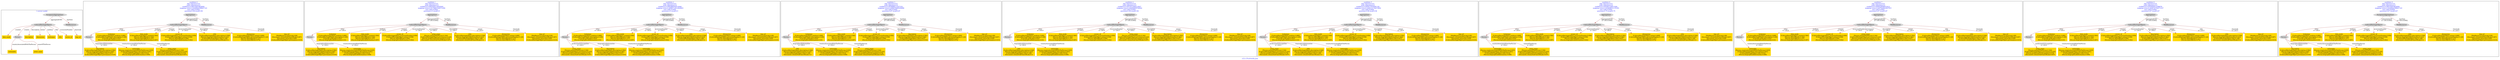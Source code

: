 digraph n0 {
fontcolor="blue"
remincross="true"
label="s12-s-19-artworks.json"
subgraph cluster_0 {
label="1-correct model"
n2[style="filled",color="white",fillcolor="lightgray",label="CulturalHeritageObject1"];
n3[shape="plaintext",style="filled",fillcolor="gold",label="date_made"];
n4[style="filled",color="white",fillcolor="lightgray",label="Person1"];
n5[shape="plaintext",style="filled",fillcolor="gold",label="description"];
n6[shape="plaintext",style="filled",fillcolor="gold",label="dimensions"];
n7[shape="plaintext",style="filled",fillcolor="gold",label="technique"];
n8[shape="plaintext",style="filled",fillcolor="gold",label="title"];
n9[shape="plaintext",style="filled",fillcolor="gold",label="access_id"];
n10[shape="plaintext",style="filled",fillcolor="gold",label="nationality"];
n11[shape="plaintext",style="filled",fillcolor="gold",label="artist_name"];
n12[style="filled",color="white",fillcolor="lightgray",label="EuropeanaAggregation1"];
n13[style="filled",color="white",fillcolor="lightgray",label="WebResource1"];
n14[shape="plaintext",style="filled",fillcolor="gold",label="img_url"];
}
subgraph cluster_1 {
label="candidate 0\nlink coherence:0.0\nnode coherence:0.0\nconfidence:0.664164878626081\nmapping score:0.33249940398647143\ncost:1200.010002\n-precision:0.58-recall:0.58"
n16[style="filled",color="white",fillcolor="lightgray",label="CulturalHeritageObject1"];
n17[style="filled",color="white",fillcolor="lightgray",label="Person1"];
n18[style="filled",color="white",fillcolor="lightgray",label="Aggregation1"];
n19[style="filled",color="white",fillcolor="lightgray",label="WebResource1"];
n20[shape="plaintext",style="filled",fillcolor="gold",label="technique\n[CulturalHeritageObject,medium,0.689]\n[CulturalHeritageObject,description,0.249]\n[Concept,prefLabel,0.032]\n[Person,biographicalInformation,0.03]"];
n21[shape="plaintext",style="filled",fillcolor="gold",label="img_url\n[WebResource,classLink,0.89]\n[Document,columnSubClassOfLink,0.067]\n[Document,classLink,0.029]\n[CulturalHeritageObject,provenance,0.015]"];
n22[shape="plaintext",style="filled",fillcolor="gold",label="date_made\n[CulturalHeritageObject,created,0.584]\n[Person,dateOfDeath,0.162]\n[Person,dateOfBirth,0.157]\n[Person,biographicalInformation,0.097]"];
n23[shape="plaintext",style="filled",fillcolor="gold",label="access_id\n[CulturalHeritageObject,accessionNumber,0.956]\n[CulturalHeritageObject,extent,0.036]\n[Person,dateOfDeath,0.006]\n[Person,biographicalInformation,0.002]"];
n24[shape="plaintext",style="filled",fillcolor="gold",label="description\n[CulturalHeritageObject,description,0.592]\n[Person,biographicalInformation,0.362]\n[CulturalHeritageObject,title,0.027]\n[CulturalHeritageObject,provenance,0.019]"];
n25[shape="plaintext",style="filled",fillcolor="gold",label="nationality\n[Person,countryAssociatedWithThePerson,0.935]\n[CulturalHeritageObject,description,0.041]\n[CulturalHeritageObject,title,0.014]\n[Person,biographicalInformation,0.009]"];
n26[shape="plaintext",style="filled",fillcolor="gold",label="title\n[CulturalHeritageObject,description,0.548]\n[Person,biographicalInformation,0.223]\n[CulturalHeritageObject,title,0.128]\n[Document,columnSubClassOfLink,0.1]"];
n27[shape="plaintext",style="filled",fillcolor="gold",label="dimensions\n[CulturalHeritageObject,extent,0.669]\n[CulturalHeritageObject,accessionNumber,0.129]\n[Person,dateOfDeath,0.127]\n[Person,dateOfBirth,0.074]"];
n28[shape="plaintext",style="filled",fillcolor="gold",label="artist_name\n[Person,nameOfThePerson,0.344]\n[CulturalHeritageObject,provenance,0.325]\n[Person,professionOrOccupation,0.274]\n[Document,columnSubClassOfLink,0.057]"];
}
subgraph cluster_2 {
label="candidate 1\nlink coherence:0.0\nnode coherence:0.0\nconfidence:0.6620265124638383\nmapping score:0.33178661526572384\ncost:1200.010002\n-precision:0.5-recall:0.5"
n30[style="filled",color="white",fillcolor="lightgray",label="CulturalHeritageObject1"];
n31[style="filled",color="white",fillcolor="lightgray",label="Person1"];
n32[style="filled",color="white",fillcolor="lightgray",label="Aggregation1"];
n33[style="filled",color="white",fillcolor="lightgray",label="WebResource1"];
n34[shape="plaintext",style="filled",fillcolor="gold",label="technique\n[CulturalHeritageObject,medium,0.689]\n[CulturalHeritageObject,description,0.249]\n[Concept,prefLabel,0.032]\n[Person,biographicalInformation,0.03]"];
n35[shape="plaintext",style="filled",fillcolor="gold",label="img_url\n[WebResource,classLink,0.89]\n[Document,columnSubClassOfLink,0.067]\n[Document,classLink,0.029]\n[CulturalHeritageObject,provenance,0.015]"];
n36[shape="plaintext",style="filled",fillcolor="gold",label="date_made\n[CulturalHeritageObject,created,0.584]\n[Person,dateOfDeath,0.162]\n[Person,dateOfBirth,0.157]\n[Person,biographicalInformation,0.097]"];
n37[shape="plaintext",style="filled",fillcolor="gold",label="access_id\n[CulturalHeritageObject,accessionNumber,0.956]\n[CulturalHeritageObject,extent,0.036]\n[Person,dateOfDeath,0.006]\n[Person,biographicalInformation,0.002]"];
n38[shape="plaintext",style="filled",fillcolor="gold",label="description\n[CulturalHeritageObject,description,0.592]\n[Person,biographicalInformation,0.362]\n[CulturalHeritageObject,title,0.027]\n[CulturalHeritageObject,provenance,0.019]"];
n39[shape="plaintext",style="filled",fillcolor="gold",label="artist_name\n[Person,nameOfThePerson,0.344]\n[CulturalHeritageObject,provenance,0.325]\n[Person,professionOrOccupation,0.274]\n[Document,columnSubClassOfLink,0.057]"];
n40[shape="plaintext",style="filled",fillcolor="gold",label="nationality\n[Person,countryAssociatedWithThePerson,0.935]\n[CulturalHeritageObject,description,0.041]\n[CulturalHeritageObject,title,0.014]\n[Person,biographicalInformation,0.009]"];
n41[shape="plaintext",style="filled",fillcolor="gold",label="title\n[CulturalHeritageObject,description,0.548]\n[Person,biographicalInformation,0.223]\n[CulturalHeritageObject,title,0.128]\n[Document,columnSubClassOfLink,0.1]"];
n42[shape="plaintext",style="filled",fillcolor="gold",label="dimensions\n[CulturalHeritageObject,extent,0.669]\n[CulturalHeritageObject,accessionNumber,0.129]\n[Person,dateOfDeath,0.127]\n[Person,dateOfBirth,0.074]"];
}
subgraph cluster_3 {
label="candidate 2\nlink coherence:0.0\nnode coherence:0.0\nconfidence:0.6563880540514648\nmapping score:0.32990712912826603\ncost:1200.010002\n-precision:0.5-recall:0.5"
n44[style="filled",color="white",fillcolor="lightgray",label="CulturalHeritageObject1"];
n45[style="filled",color="white",fillcolor="lightgray",label="Person1"];
n46[style="filled",color="white",fillcolor="lightgray",label="Aggregation1"];
n47[style="filled",color="white",fillcolor="lightgray",label="WebResource1"];
n48[shape="plaintext",style="filled",fillcolor="gold",label="technique\n[CulturalHeritageObject,medium,0.689]\n[CulturalHeritageObject,description,0.249]\n[Concept,prefLabel,0.032]\n[Person,biographicalInformation,0.03]"];
n49[shape="plaintext",style="filled",fillcolor="gold",label="img_url\n[WebResource,classLink,0.89]\n[Document,columnSubClassOfLink,0.067]\n[Document,classLink,0.029]\n[CulturalHeritageObject,provenance,0.015]"];
n50[shape="plaintext",style="filled",fillcolor="gold",label="date_made\n[CulturalHeritageObject,created,0.584]\n[Person,dateOfDeath,0.162]\n[Person,dateOfBirth,0.157]\n[Person,biographicalInformation,0.097]"];
n51[shape="plaintext",style="filled",fillcolor="gold",label="access_id\n[CulturalHeritageObject,accessionNumber,0.956]\n[CulturalHeritageObject,extent,0.036]\n[Person,dateOfDeath,0.006]\n[Person,biographicalInformation,0.002]"];
n52[shape="plaintext",style="filled",fillcolor="gold",label="artist_name\n[Person,nameOfThePerson,0.344]\n[CulturalHeritageObject,provenance,0.325]\n[Person,professionOrOccupation,0.274]\n[Document,columnSubClassOfLink,0.057]"];
n53[shape="plaintext",style="filled",fillcolor="gold",label="description\n[CulturalHeritageObject,description,0.592]\n[Person,biographicalInformation,0.362]\n[CulturalHeritageObject,title,0.027]\n[CulturalHeritageObject,provenance,0.019]"];
n54[shape="plaintext",style="filled",fillcolor="gold",label="nationality\n[Person,countryAssociatedWithThePerson,0.935]\n[CulturalHeritageObject,description,0.041]\n[CulturalHeritageObject,title,0.014]\n[Person,biographicalInformation,0.009]"];
n55[shape="plaintext",style="filled",fillcolor="gold",label="title\n[CulturalHeritageObject,description,0.548]\n[Person,biographicalInformation,0.223]\n[CulturalHeritageObject,title,0.128]\n[Document,columnSubClassOfLink,0.1]"];
n56[shape="plaintext",style="filled",fillcolor="gold",label="dimensions\n[CulturalHeritageObject,extent,0.669]\n[CulturalHeritageObject,accessionNumber,0.129]\n[Person,dateOfDeath,0.127]\n[Person,dateOfBirth,0.074]"];
}
subgraph cluster_4 {
label="candidate 3\nlink coherence:0.0\nnode coherence:0.0\nconfidence:0.6536896121837353\nmapping score:0.3290076485056896\ncost:1200.010002\n-precision:0.67-recall:0.67"
n58[style="filled",color="white",fillcolor="lightgray",label="CulturalHeritageObject1"];
n59[style="filled",color="white",fillcolor="lightgray",label="Person1"];
n60[style="filled",color="white",fillcolor="lightgray",label="Aggregation1"];
n61[style="filled",color="white",fillcolor="lightgray",label="WebResource1"];
n62[shape="plaintext",style="filled",fillcolor="gold",label="technique\n[CulturalHeritageObject,medium,0.689]\n[CulturalHeritageObject,description,0.249]\n[Concept,prefLabel,0.032]\n[Person,biographicalInformation,0.03]"];
n63[shape="plaintext",style="filled",fillcolor="gold",label="img_url\n[WebResource,classLink,0.89]\n[Document,columnSubClassOfLink,0.067]\n[Document,classLink,0.029]\n[CulturalHeritageObject,provenance,0.015]"];
n64[shape="plaintext",style="filled",fillcolor="gold",label="date_made\n[CulturalHeritageObject,created,0.584]\n[Person,dateOfDeath,0.162]\n[Person,dateOfBirth,0.157]\n[Person,biographicalInformation,0.097]"];
n65[shape="plaintext",style="filled",fillcolor="gold",label="access_id\n[CulturalHeritageObject,accessionNumber,0.956]\n[CulturalHeritageObject,extent,0.036]\n[Person,dateOfDeath,0.006]\n[Person,biographicalInformation,0.002]"];
n66[shape="plaintext",style="filled",fillcolor="gold",label="title\n[CulturalHeritageObject,description,0.548]\n[Person,biographicalInformation,0.223]\n[CulturalHeritageObject,title,0.128]\n[Document,columnSubClassOfLink,0.1]"];
n67[shape="plaintext",style="filled",fillcolor="gold",label="nationality\n[Person,countryAssociatedWithThePerson,0.935]\n[CulturalHeritageObject,description,0.041]\n[CulturalHeritageObject,title,0.014]\n[Person,biographicalInformation,0.009]"];
n68[shape="plaintext",style="filled",fillcolor="gold",label="description\n[CulturalHeritageObject,description,0.592]\n[Person,biographicalInformation,0.362]\n[CulturalHeritageObject,title,0.027]\n[CulturalHeritageObject,provenance,0.019]"];
n69[shape="plaintext",style="filled",fillcolor="gold",label="dimensions\n[CulturalHeritageObject,extent,0.669]\n[CulturalHeritageObject,accessionNumber,0.129]\n[Person,dateOfDeath,0.127]\n[Person,dateOfBirth,0.074]"];
n70[shape="plaintext",style="filled",fillcolor="gold",label="artist_name\n[Person,nameOfThePerson,0.344]\n[CulturalHeritageObject,provenance,0.325]\n[Person,professionOrOccupation,0.274]\n[Document,columnSubClassOfLink,0.057]"];
}
subgraph cluster_5 {
label="candidate 4\nlink coherence:0.0\nnode coherence:0.0\nconfidence:0.6515512460214927\nmapping score:0.328294859784942\ncost:1200.010002\n-precision:0.58-recall:0.58"
n72[style="filled",color="white",fillcolor="lightgray",label="CulturalHeritageObject1"];
n73[style="filled",color="white",fillcolor="lightgray",label="Person1"];
n74[style="filled",color="white",fillcolor="lightgray",label="Aggregation1"];
n75[style="filled",color="white",fillcolor="lightgray",label="WebResource1"];
n76[shape="plaintext",style="filled",fillcolor="gold",label="technique\n[CulturalHeritageObject,medium,0.689]\n[CulturalHeritageObject,description,0.249]\n[Concept,prefLabel,0.032]\n[Person,biographicalInformation,0.03]"];
n77[shape="plaintext",style="filled",fillcolor="gold",label="img_url\n[WebResource,classLink,0.89]\n[Document,columnSubClassOfLink,0.067]\n[Document,classLink,0.029]\n[CulturalHeritageObject,provenance,0.015]"];
n78[shape="plaintext",style="filled",fillcolor="gold",label="date_made\n[CulturalHeritageObject,created,0.584]\n[Person,dateOfDeath,0.162]\n[Person,dateOfBirth,0.157]\n[Person,biographicalInformation,0.097]"];
n79[shape="plaintext",style="filled",fillcolor="gold",label="access_id\n[CulturalHeritageObject,accessionNumber,0.956]\n[CulturalHeritageObject,extent,0.036]\n[Person,dateOfDeath,0.006]\n[Person,biographicalInformation,0.002]"];
n80[shape="plaintext",style="filled",fillcolor="gold",label="title\n[CulturalHeritageObject,description,0.548]\n[Person,biographicalInformation,0.223]\n[CulturalHeritageObject,title,0.128]\n[Document,columnSubClassOfLink,0.1]"];
n81[shape="plaintext",style="filled",fillcolor="gold",label="artist_name\n[Person,nameOfThePerson,0.344]\n[CulturalHeritageObject,provenance,0.325]\n[Person,professionOrOccupation,0.274]\n[Document,columnSubClassOfLink,0.057]"];
n82[shape="plaintext",style="filled",fillcolor="gold",label="nationality\n[Person,countryAssociatedWithThePerson,0.935]\n[CulturalHeritageObject,description,0.041]\n[CulturalHeritageObject,title,0.014]\n[Person,biographicalInformation,0.009]"];
n83[shape="plaintext",style="filled",fillcolor="gold",label="description\n[CulturalHeritageObject,description,0.592]\n[Person,biographicalInformation,0.362]\n[CulturalHeritageObject,title,0.027]\n[CulturalHeritageObject,provenance,0.019]"];
n84[shape="plaintext",style="filled",fillcolor="gold",label="dimensions\n[CulturalHeritageObject,extent,0.669]\n[CulturalHeritageObject,accessionNumber,0.129]\n[Person,dateOfDeath,0.127]\n[Person,dateOfBirth,0.074]"];
}
subgraph cluster_6 {
label="candidate 5\nlink coherence:0.0\nnode coherence:0.0\nconfidence:0.6459127876091192\nmapping score:0.3264153736474842\ncost:1200.010002\n-precision:0.58-recall:0.58"
n86[style="filled",color="white",fillcolor="lightgray",label="CulturalHeritageObject1"];
n87[style="filled",color="white",fillcolor="lightgray",label="Person1"];
n88[style="filled",color="white",fillcolor="lightgray",label="Aggregation1"];
n89[style="filled",color="white",fillcolor="lightgray",label="WebResource1"];
n90[shape="plaintext",style="filled",fillcolor="gold",label="technique\n[CulturalHeritageObject,medium,0.689]\n[CulturalHeritageObject,description,0.249]\n[Concept,prefLabel,0.032]\n[Person,biographicalInformation,0.03]"];
n91[shape="plaintext",style="filled",fillcolor="gold",label="img_url\n[WebResource,classLink,0.89]\n[Document,columnSubClassOfLink,0.067]\n[Document,classLink,0.029]\n[CulturalHeritageObject,provenance,0.015]"];
n92[shape="plaintext",style="filled",fillcolor="gold",label="date_made\n[CulturalHeritageObject,created,0.584]\n[Person,dateOfDeath,0.162]\n[Person,dateOfBirth,0.157]\n[Person,biographicalInformation,0.097]"];
n93[shape="plaintext",style="filled",fillcolor="gold",label="access_id\n[CulturalHeritageObject,accessionNumber,0.956]\n[CulturalHeritageObject,extent,0.036]\n[Person,dateOfDeath,0.006]\n[Person,biographicalInformation,0.002]"];
n94[shape="plaintext",style="filled",fillcolor="gold",label="artist_name\n[Person,nameOfThePerson,0.344]\n[CulturalHeritageObject,provenance,0.325]\n[Person,professionOrOccupation,0.274]\n[Document,columnSubClassOfLink,0.057]"];
n95[shape="plaintext",style="filled",fillcolor="gold",label="title\n[CulturalHeritageObject,description,0.548]\n[Person,biographicalInformation,0.223]\n[CulturalHeritageObject,title,0.128]\n[Document,columnSubClassOfLink,0.1]"];
n96[shape="plaintext",style="filled",fillcolor="gold",label="nationality\n[Person,countryAssociatedWithThePerson,0.935]\n[CulturalHeritageObject,description,0.041]\n[CulturalHeritageObject,title,0.014]\n[Person,biographicalInformation,0.009]"];
n97[shape="plaintext",style="filled",fillcolor="gold",label="description\n[CulturalHeritageObject,description,0.592]\n[Person,biographicalInformation,0.362]\n[CulturalHeritageObject,title,0.027]\n[CulturalHeritageObject,provenance,0.019]"];
n98[shape="plaintext",style="filled",fillcolor="gold",label="dimensions\n[CulturalHeritageObject,extent,0.669]\n[CulturalHeritageObject,accessionNumber,0.129]\n[Person,dateOfDeath,0.127]\n[Person,dateOfBirth,0.074]"];
}
subgraph cluster_7 {
label="candidate 6\nlink coherence:0.0\nnode coherence:0.0\nconfidence:0.643061226013284\nmapping score:0.3254648531155391\ncost:1200.010002\n-precision:0.75-recall:0.75"
n100[style="filled",color="white",fillcolor="lightgray",label="CulturalHeritageObject1"];
n101[style="filled",color="white",fillcolor="lightgray",label="Person1"];
n102[style="filled",color="white",fillcolor="lightgray",label="Aggregation1"];
n103[style="filled",color="white",fillcolor="lightgray",label="WebResource1"];
n104[shape="plaintext",style="filled",fillcolor="gold",label="technique\n[CulturalHeritageObject,medium,0.689]\n[CulturalHeritageObject,description,0.249]\n[Concept,prefLabel,0.032]\n[Person,biographicalInformation,0.03]"];
n105[shape="plaintext",style="filled",fillcolor="gold",label="img_url\n[WebResource,classLink,0.89]\n[Document,columnSubClassOfLink,0.067]\n[Document,classLink,0.029]\n[CulturalHeritageObject,provenance,0.015]"];
n106[shape="plaintext",style="filled",fillcolor="gold",label="date_made\n[CulturalHeritageObject,created,0.584]\n[Person,dateOfDeath,0.162]\n[Person,dateOfBirth,0.157]\n[Person,biographicalInformation,0.097]"];
n107[shape="plaintext",style="filled",fillcolor="gold",label="access_id\n[CulturalHeritageObject,accessionNumber,0.956]\n[CulturalHeritageObject,extent,0.036]\n[Person,dateOfDeath,0.006]\n[Person,biographicalInformation,0.002]"];
n108[shape="plaintext",style="filled",fillcolor="gold",label="nationality\n[Person,countryAssociatedWithThePerson,0.935]\n[CulturalHeritageObject,description,0.041]\n[CulturalHeritageObject,title,0.014]\n[Person,biographicalInformation,0.009]"];
n109[shape="plaintext",style="filled",fillcolor="gold",label="description\n[CulturalHeritageObject,description,0.592]\n[Person,biographicalInformation,0.362]\n[CulturalHeritageObject,title,0.027]\n[CulturalHeritageObject,provenance,0.019]"];
n110[shape="plaintext",style="filled",fillcolor="gold",label="dimensions\n[CulturalHeritageObject,extent,0.669]\n[CulturalHeritageObject,accessionNumber,0.129]\n[Person,dateOfDeath,0.127]\n[Person,dateOfBirth,0.074]"];
n111[shape="plaintext",style="filled",fillcolor="gold",label="artist_name\n[Person,nameOfThePerson,0.344]\n[CulturalHeritageObject,provenance,0.325]\n[Person,professionOrOccupation,0.274]\n[Document,columnSubClassOfLink,0.057]"];
n112[shape="plaintext",style="filled",fillcolor="gold",label="title\n[CulturalHeritageObject,description,0.548]\n[Person,biographicalInformation,0.223]\n[CulturalHeritageObject,title,0.128]\n[Document,columnSubClassOfLink,0.1]"];
}
subgraph cluster_8 {
label="candidate 7\nlink coherence:0.0\nnode coherence:0.0\nconfidence:0.6409228598510412\nmapping score:0.3247520643947915\ncost:1200.010002\n-precision:0.67-recall:0.67"
n114[style="filled",color="white",fillcolor="lightgray",label="CulturalHeritageObject1"];
n115[style="filled",color="white",fillcolor="lightgray",label="Person1"];
n116[style="filled",color="white",fillcolor="lightgray",label="Aggregation1"];
n117[style="filled",color="white",fillcolor="lightgray",label="WebResource1"];
n118[shape="plaintext",style="filled",fillcolor="gold",label="technique\n[CulturalHeritageObject,medium,0.689]\n[CulturalHeritageObject,description,0.249]\n[Concept,prefLabel,0.032]\n[Person,biographicalInformation,0.03]"];
n119[shape="plaintext",style="filled",fillcolor="gold",label="img_url\n[WebResource,classLink,0.89]\n[Document,columnSubClassOfLink,0.067]\n[Document,classLink,0.029]\n[CulturalHeritageObject,provenance,0.015]"];
n120[shape="plaintext",style="filled",fillcolor="gold",label="date_made\n[CulturalHeritageObject,created,0.584]\n[Person,dateOfDeath,0.162]\n[Person,dateOfBirth,0.157]\n[Person,biographicalInformation,0.097]"];
n121[shape="plaintext",style="filled",fillcolor="gold",label="access_id\n[CulturalHeritageObject,accessionNumber,0.956]\n[CulturalHeritageObject,extent,0.036]\n[Person,dateOfDeath,0.006]\n[Person,biographicalInformation,0.002]"];
n122[shape="plaintext",style="filled",fillcolor="gold",label="artist_name\n[Person,nameOfThePerson,0.344]\n[CulturalHeritageObject,provenance,0.325]\n[Person,professionOrOccupation,0.274]\n[Document,columnSubClassOfLink,0.057]"];
n123[shape="plaintext",style="filled",fillcolor="gold",label="nationality\n[Person,countryAssociatedWithThePerson,0.935]\n[CulturalHeritageObject,description,0.041]\n[CulturalHeritageObject,title,0.014]\n[Person,biographicalInformation,0.009]"];
n124[shape="plaintext",style="filled",fillcolor="gold",label="description\n[CulturalHeritageObject,description,0.592]\n[Person,biographicalInformation,0.362]\n[CulturalHeritageObject,title,0.027]\n[CulturalHeritageObject,provenance,0.019]"];
n125[shape="plaintext",style="filled",fillcolor="gold",label="dimensions\n[CulturalHeritageObject,extent,0.669]\n[CulturalHeritageObject,accessionNumber,0.129]\n[Person,dateOfDeath,0.127]\n[Person,dateOfBirth,0.074]"];
n126[shape="plaintext",style="filled",fillcolor="gold",label="title\n[CulturalHeritageObject,description,0.548]\n[Person,biographicalInformation,0.223]\n[CulturalHeritageObject,title,0.128]\n[Document,columnSubClassOfLink,0.1]"];
}
subgraph cluster_9 {
label="candidate 8\nlink coherence:0.0\nnode coherence:0.0\nconfidence:0.6352844014386678\nmapping score:0.3228725782573337\ncost:1200.010002\n-precision:0.67-recall:0.67"
n128[style="filled",color="white",fillcolor="lightgray",label="CulturalHeritageObject1"];
n129[style="filled",color="white",fillcolor="lightgray",label="Person1"];
n130[style="filled",color="white",fillcolor="lightgray",label="Aggregation1"];
n131[style="filled",color="white",fillcolor="lightgray",label="WebResource1"];
n132[shape="plaintext",style="filled",fillcolor="gold",label="technique\n[CulturalHeritageObject,medium,0.689]\n[CulturalHeritageObject,description,0.249]\n[Concept,prefLabel,0.032]\n[Person,biographicalInformation,0.03]"];
n133[shape="plaintext",style="filled",fillcolor="gold",label="img_url\n[WebResource,classLink,0.89]\n[Document,columnSubClassOfLink,0.067]\n[Document,classLink,0.029]\n[CulturalHeritageObject,provenance,0.015]"];
n134[shape="plaintext",style="filled",fillcolor="gold",label="date_made\n[CulturalHeritageObject,created,0.584]\n[Person,dateOfDeath,0.162]\n[Person,dateOfBirth,0.157]\n[Person,biographicalInformation,0.097]"];
n135[shape="plaintext",style="filled",fillcolor="gold",label="access_id\n[CulturalHeritageObject,accessionNumber,0.956]\n[CulturalHeritageObject,extent,0.036]\n[Person,dateOfDeath,0.006]\n[Person,biographicalInformation,0.002]"];
n136[shape="plaintext",style="filled",fillcolor="gold",label="artist_name\n[Person,nameOfThePerson,0.344]\n[CulturalHeritageObject,provenance,0.325]\n[Person,professionOrOccupation,0.274]\n[Document,columnSubClassOfLink,0.057]"];
n137[shape="plaintext",style="filled",fillcolor="gold",label="nationality\n[Person,countryAssociatedWithThePerson,0.935]\n[CulturalHeritageObject,description,0.041]\n[CulturalHeritageObject,title,0.014]\n[Person,biographicalInformation,0.009]"];
n138[shape="plaintext",style="filled",fillcolor="gold",label="description\n[CulturalHeritageObject,description,0.592]\n[Person,biographicalInformation,0.362]\n[CulturalHeritageObject,title,0.027]\n[CulturalHeritageObject,provenance,0.019]"];
n139[shape="plaintext",style="filled",fillcolor="gold",label="dimensions\n[CulturalHeritageObject,extent,0.669]\n[CulturalHeritageObject,accessionNumber,0.129]\n[Person,dateOfDeath,0.127]\n[Person,dateOfBirth,0.074]"];
n140[shape="plaintext",style="filled",fillcolor="gold",label="title\n[CulturalHeritageObject,description,0.548]\n[Person,biographicalInformation,0.223]\n[CulturalHeritageObject,title,0.128]\n[Document,columnSubClassOfLink,0.1]"];
}
subgraph cluster_10 {
label="candidate 9\nlink coherence:0.0\nnode coherence:0.0\nconfidence:0.664164878626081\nmapping score:0.33249940398647143\ncost:1200.020004\n-precision:0.67-recall:0.67"
n142[style="filled",color="white",fillcolor="lightgray",label="CulturalHeritageObject1"];
n143[style="filled",color="white",fillcolor="lightgray",label="Person1"];
n144[style="filled",color="white",fillcolor="lightgray",label="EuropeanaAggregation1"];
n145[style="filled",color="white",fillcolor="lightgray",label="WebResource1"];
n146[shape="plaintext",style="filled",fillcolor="gold",label="technique\n[CulturalHeritageObject,medium,0.689]\n[CulturalHeritageObject,description,0.249]\n[Concept,prefLabel,0.032]\n[Person,biographicalInformation,0.03]"];
n147[shape="plaintext",style="filled",fillcolor="gold",label="img_url\n[WebResource,classLink,0.89]\n[Document,columnSubClassOfLink,0.067]\n[Document,classLink,0.029]\n[CulturalHeritageObject,provenance,0.015]"];
n148[shape="plaintext",style="filled",fillcolor="gold",label="date_made\n[CulturalHeritageObject,created,0.584]\n[Person,dateOfDeath,0.162]\n[Person,dateOfBirth,0.157]\n[Person,biographicalInformation,0.097]"];
n149[shape="plaintext",style="filled",fillcolor="gold",label="access_id\n[CulturalHeritageObject,accessionNumber,0.956]\n[CulturalHeritageObject,extent,0.036]\n[Person,dateOfDeath,0.006]\n[Person,biographicalInformation,0.002]"];
n150[shape="plaintext",style="filled",fillcolor="gold",label="description\n[CulturalHeritageObject,description,0.592]\n[Person,biographicalInformation,0.362]\n[CulturalHeritageObject,title,0.027]\n[CulturalHeritageObject,provenance,0.019]"];
n151[shape="plaintext",style="filled",fillcolor="gold",label="nationality\n[Person,countryAssociatedWithThePerson,0.935]\n[CulturalHeritageObject,description,0.041]\n[CulturalHeritageObject,title,0.014]\n[Person,biographicalInformation,0.009]"];
n152[shape="plaintext",style="filled",fillcolor="gold",label="title\n[CulturalHeritageObject,description,0.548]\n[Person,biographicalInformation,0.223]\n[CulturalHeritageObject,title,0.128]\n[Document,columnSubClassOfLink,0.1]"];
n153[shape="plaintext",style="filled",fillcolor="gold",label="dimensions\n[CulturalHeritageObject,extent,0.669]\n[CulturalHeritageObject,accessionNumber,0.129]\n[Person,dateOfDeath,0.127]\n[Person,dateOfBirth,0.074]"];
n154[shape="plaintext",style="filled",fillcolor="gold",label="artist_name\n[Person,nameOfThePerson,0.344]\n[CulturalHeritageObject,provenance,0.325]\n[Person,professionOrOccupation,0.274]\n[Document,columnSubClassOfLink,0.057]"];
}
n2 -> n3[color="brown",fontcolor="black",label="created"]
n2 -> n4[color="brown",fontcolor="black",label="creator"]
n2 -> n5[color="brown",fontcolor="black",label="description"]
n2 -> n6[color="brown",fontcolor="black",label="extent"]
n2 -> n7[color="brown",fontcolor="black",label="medium"]
n2 -> n8[color="brown",fontcolor="black",label="title"]
n2 -> n9[color="brown",fontcolor="black",label="accessionNumber"]
n4 -> n10[color="brown",fontcolor="black",label="countryAssociatedWithThePerson"]
n4 -> n11[color="brown",fontcolor="black",label="nameOfThePerson"]
n12 -> n2[color="brown",fontcolor="black",label="aggregatedCHO"]
n12 -> n13[color="brown",fontcolor="black",label="hasView"]
n13 -> n14[color="brown",fontcolor="black",label="classLink"]
n16 -> n17[color="brown",fontcolor="black",label="sitter\nw=100.0"]
n18 -> n16[color="brown",fontcolor="black",label="aggregatedCHO\nw=100.010002"]
n18 -> n19[color="brown",fontcolor="black",label="hasView\nw=100.0"]
n16 -> n20[color="brown",fontcolor="black",label="medium\nw=100.0"]
n19 -> n21[color="brown",fontcolor="black",label="classLink\nw=100.0"]
n16 -> n22[color="brown",fontcolor="black",label="created\nw=100.0"]
n16 -> n23[color="brown",fontcolor="black",label="accessionNumber\nw=100.0"]
n17 -> n24[color="brown",fontcolor="black",label="biographicalInformation\nw=100.0"]
n17 -> n25[color="brown",fontcolor="black",label="countryAssociatedWithThePerson\nw=100.0"]
n16 -> n26[color="brown",fontcolor="black",label="description\nw=100.0"]
n16 -> n27[color="brown",fontcolor="black",label="extent\nw=100.0"]
n17 -> n28[color="brown",fontcolor="black",label="nameOfThePerson\nw=100.0"]
n30 -> n31[color="brown",fontcolor="black",label="sitter\nw=100.0"]
n32 -> n30[color="brown",fontcolor="black",label="aggregatedCHO\nw=100.010002"]
n32 -> n33[color="brown",fontcolor="black",label="hasView\nw=100.0"]
n30 -> n34[color="brown",fontcolor="black",label="medium\nw=100.0"]
n33 -> n35[color="brown",fontcolor="black",label="classLink\nw=100.0"]
n30 -> n36[color="brown",fontcolor="black",label="created\nw=100.0"]
n30 -> n37[color="brown",fontcolor="black",label="accessionNumber\nw=100.0"]
n31 -> n38[color="brown",fontcolor="black",label="biographicalInformation\nw=100.0"]
n30 -> n39[color="brown",fontcolor="black",label="provenance\nw=100.0"]
n31 -> n40[color="brown",fontcolor="black",label="countryAssociatedWithThePerson\nw=100.0"]
n30 -> n41[color="brown",fontcolor="black",label="description\nw=100.0"]
n30 -> n42[color="brown",fontcolor="black",label="extent\nw=100.0"]
n44 -> n45[color="brown",fontcolor="black",label="sitter\nw=100.0"]
n46 -> n44[color="brown",fontcolor="black",label="aggregatedCHO\nw=100.010002"]
n46 -> n47[color="brown",fontcolor="black",label="hasView\nw=100.0"]
n44 -> n48[color="brown",fontcolor="black",label="medium\nw=100.0"]
n47 -> n49[color="brown",fontcolor="black",label="classLink\nw=100.0"]
n44 -> n50[color="brown",fontcolor="black",label="created\nw=100.0"]
n44 -> n51[color="brown",fontcolor="black",label="accessionNumber\nw=100.0"]
n45 -> n52[color="brown",fontcolor="black",label="professionOrOccupation\nw=100.0"]
n45 -> n53[color="brown",fontcolor="black",label="biographicalInformation\nw=100.0"]
n45 -> n54[color="brown",fontcolor="black",label="countryAssociatedWithThePerson\nw=100.0"]
n44 -> n55[color="brown",fontcolor="black",label="description\nw=100.0"]
n44 -> n56[color="brown",fontcolor="black",label="extent\nw=100.0"]
n58 -> n59[color="brown",fontcolor="black",label="sitter\nw=100.0"]
n60 -> n58[color="brown",fontcolor="black",label="aggregatedCHO\nw=100.010002"]
n60 -> n61[color="brown",fontcolor="black",label="hasView\nw=100.0"]
n58 -> n62[color="brown",fontcolor="black",label="medium\nw=100.0"]
n61 -> n63[color="brown",fontcolor="black",label="classLink\nw=100.0"]
n58 -> n64[color="brown",fontcolor="black",label="created\nw=100.0"]
n58 -> n65[color="brown",fontcolor="black",label="accessionNumber\nw=100.0"]
n59 -> n66[color="brown",fontcolor="black",label="biographicalInformation\nw=100.0"]
n59 -> n67[color="brown",fontcolor="black",label="countryAssociatedWithThePerson\nw=100.0"]
n58 -> n68[color="brown",fontcolor="black",label="description\nw=100.0"]
n58 -> n69[color="brown",fontcolor="black",label="extent\nw=100.0"]
n59 -> n70[color="brown",fontcolor="black",label="nameOfThePerson\nw=100.0"]
n72 -> n73[color="brown",fontcolor="black",label="sitter\nw=100.0"]
n74 -> n72[color="brown",fontcolor="black",label="aggregatedCHO\nw=100.010002"]
n74 -> n75[color="brown",fontcolor="black",label="hasView\nw=100.0"]
n72 -> n76[color="brown",fontcolor="black",label="medium\nw=100.0"]
n75 -> n77[color="brown",fontcolor="black",label="classLink\nw=100.0"]
n72 -> n78[color="brown",fontcolor="black",label="created\nw=100.0"]
n72 -> n79[color="brown",fontcolor="black",label="accessionNumber\nw=100.0"]
n73 -> n80[color="brown",fontcolor="black",label="biographicalInformation\nw=100.0"]
n72 -> n81[color="brown",fontcolor="black",label="provenance\nw=100.0"]
n73 -> n82[color="brown",fontcolor="black",label="countryAssociatedWithThePerson\nw=100.0"]
n72 -> n83[color="brown",fontcolor="black",label="description\nw=100.0"]
n72 -> n84[color="brown",fontcolor="black",label="extent\nw=100.0"]
n86 -> n87[color="brown",fontcolor="black",label="sitter\nw=100.0"]
n88 -> n86[color="brown",fontcolor="black",label="aggregatedCHO\nw=100.010002"]
n88 -> n89[color="brown",fontcolor="black",label="hasView\nw=100.0"]
n86 -> n90[color="brown",fontcolor="black",label="medium\nw=100.0"]
n89 -> n91[color="brown",fontcolor="black",label="classLink\nw=100.0"]
n86 -> n92[color="brown",fontcolor="black",label="created\nw=100.0"]
n86 -> n93[color="brown",fontcolor="black",label="accessionNumber\nw=100.0"]
n87 -> n94[color="brown",fontcolor="black",label="professionOrOccupation\nw=100.0"]
n87 -> n95[color="brown",fontcolor="black",label="biographicalInformation\nw=100.0"]
n87 -> n96[color="brown",fontcolor="black",label="countryAssociatedWithThePerson\nw=100.0"]
n86 -> n97[color="brown",fontcolor="black",label="description\nw=100.0"]
n86 -> n98[color="brown",fontcolor="black",label="extent\nw=100.0"]
n100 -> n101[color="brown",fontcolor="black",label="sitter\nw=100.0"]
n102 -> n100[color="brown",fontcolor="black",label="aggregatedCHO\nw=100.010002"]
n102 -> n103[color="brown",fontcolor="black",label="hasView\nw=100.0"]
n100 -> n104[color="brown",fontcolor="black",label="medium\nw=100.0"]
n103 -> n105[color="brown",fontcolor="black",label="classLink\nw=100.0"]
n100 -> n106[color="brown",fontcolor="black",label="created\nw=100.0"]
n100 -> n107[color="brown",fontcolor="black",label="accessionNumber\nw=100.0"]
n101 -> n108[color="brown",fontcolor="black",label="countryAssociatedWithThePerson\nw=100.0"]
n100 -> n109[color="brown",fontcolor="black",label="description\nw=100.0"]
n100 -> n110[color="brown",fontcolor="black",label="extent\nw=100.0"]
n101 -> n111[color="brown",fontcolor="black",label="nameOfThePerson\nw=100.0"]
n100 -> n112[color="brown",fontcolor="black",label="title\nw=100.0"]
n114 -> n115[color="brown",fontcolor="black",label="sitter\nw=100.0"]
n116 -> n114[color="brown",fontcolor="black",label="aggregatedCHO\nw=100.010002"]
n116 -> n117[color="brown",fontcolor="black",label="hasView\nw=100.0"]
n114 -> n118[color="brown",fontcolor="black",label="medium\nw=100.0"]
n117 -> n119[color="brown",fontcolor="black",label="classLink\nw=100.0"]
n114 -> n120[color="brown",fontcolor="black",label="created\nw=100.0"]
n114 -> n121[color="brown",fontcolor="black",label="accessionNumber\nw=100.0"]
n114 -> n122[color="brown",fontcolor="black",label="provenance\nw=100.0"]
n115 -> n123[color="brown",fontcolor="black",label="countryAssociatedWithThePerson\nw=100.0"]
n114 -> n124[color="brown",fontcolor="black",label="description\nw=100.0"]
n114 -> n125[color="brown",fontcolor="black",label="extent\nw=100.0"]
n114 -> n126[color="brown",fontcolor="black",label="title\nw=100.0"]
n128 -> n129[color="brown",fontcolor="black",label="sitter\nw=100.0"]
n130 -> n128[color="brown",fontcolor="black",label="aggregatedCHO\nw=100.010002"]
n130 -> n131[color="brown",fontcolor="black",label="hasView\nw=100.0"]
n128 -> n132[color="brown",fontcolor="black",label="medium\nw=100.0"]
n131 -> n133[color="brown",fontcolor="black",label="classLink\nw=100.0"]
n128 -> n134[color="brown",fontcolor="black",label="created\nw=100.0"]
n128 -> n135[color="brown",fontcolor="black",label="accessionNumber\nw=100.0"]
n129 -> n136[color="brown",fontcolor="black",label="professionOrOccupation\nw=100.0"]
n129 -> n137[color="brown",fontcolor="black",label="countryAssociatedWithThePerson\nw=100.0"]
n128 -> n138[color="brown",fontcolor="black",label="description\nw=100.0"]
n128 -> n139[color="brown",fontcolor="black",label="extent\nw=100.0"]
n128 -> n140[color="brown",fontcolor="black",label="title\nw=100.0"]
n142 -> n143[color="brown",fontcolor="black",label="sitter\nw=100.0"]
n144 -> n142[color="brown",fontcolor="black",label="isAnnotationOf\nw=100.010002"]
n144 -> n145[color="brown",fontcolor="black",label="hasView\nw=100.010002"]
n142 -> n146[color="brown",fontcolor="black",label="medium\nw=100.0"]
n145 -> n147[color="brown",fontcolor="black",label="classLink\nw=100.0"]
n142 -> n148[color="brown",fontcolor="black",label="created\nw=100.0"]
n142 -> n149[color="brown",fontcolor="black",label="accessionNumber\nw=100.0"]
n143 -> n150[color="brown",fontcolor="black",label="biographicalInformation\nw=100.0"]
n143 -> n151[color="brown",fontcolor="black",label="countryAssociatedWithThePerson\nw=100.0"]
n142 -> n152[color="brown",fontcolor="black",label="description\nw=100.0"]
n142 -> n153[color="brown",fontcolor="black",label="extent\nw=100.0"]
n143 -> n154[color="brown",fontcolor="black",label="nameOfThePerson\nw=100.0"]
}
